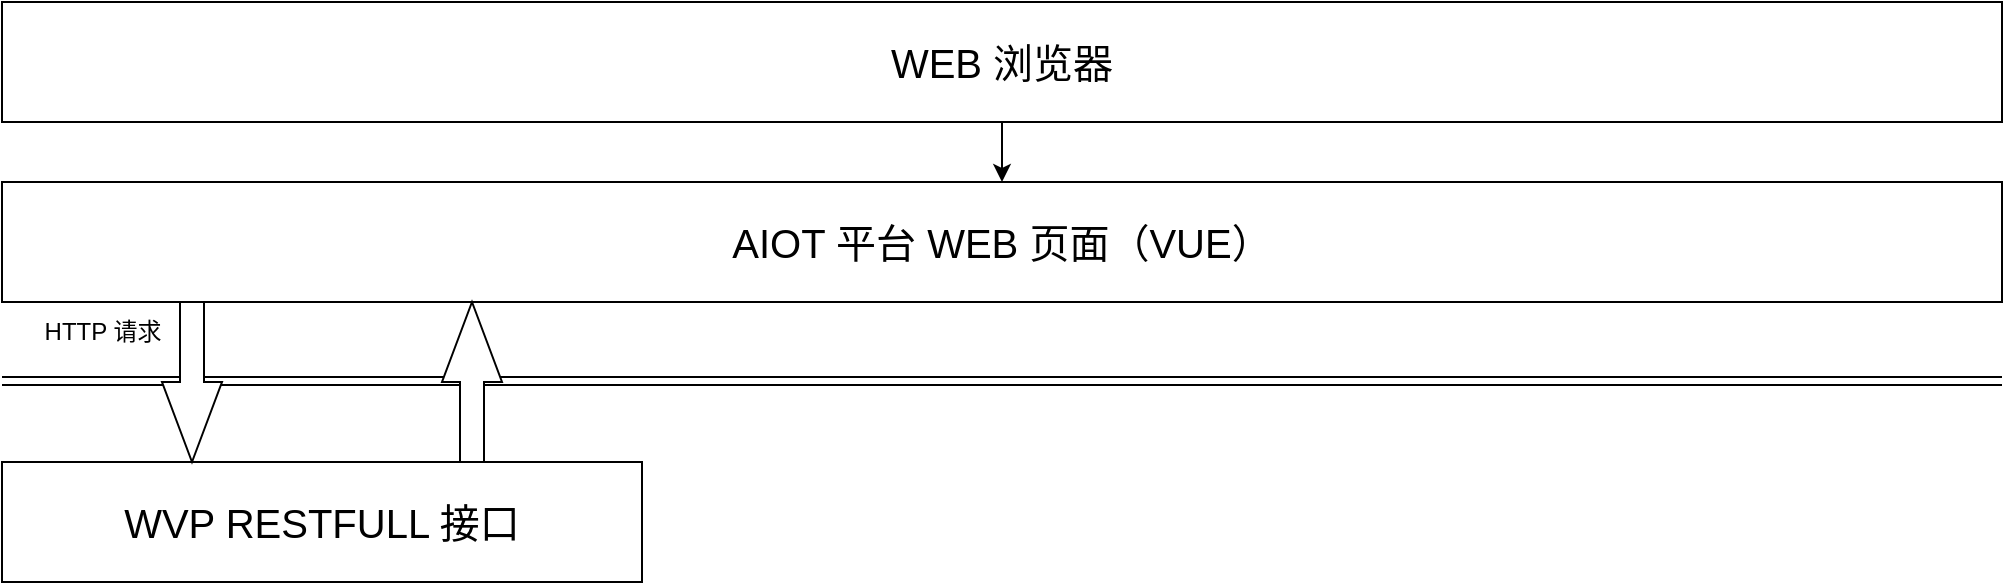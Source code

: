 <mxfile version="21.2.9" type="github">
  <diagram name="第 1 页" id="RFWguSqFU7d9KIG5sFXO">
    <mxGraphModel dx="1434" dy="764" grid="1" gridSize="10" guides="1" tooltips="1" connect="1" arrows="1" fold="1" page="1" pageScale="1" pageWidth="827" pageHeight="1169" math="0" shadow="0">
      <root>
        <mxCell id="0" />
        <mxCell id="1" parent="0" />
        <mxCell id="CAmoXpx6dXNARpR9r-4u-3" value="" style="edgeStyle=orthogonalEdgeStyle;rounded=0;orthogonalLoop=1;jettySize=auto;html=1;" edge="1" parent="1" source="CAmoXpx6dXNARpR9r-4u-1" target="CAmoXpx6dXNARpR9r-4u-2">
          <mxGeometry relative="1" as="geometry" />
        </mxCell>
        <mxCell id="CAmoXpx6dXNARpR9r-4u-1" value="&lt;font style=&quot;font-size: 20px;&quot;&gt;WEB 浏览器&lt;/font&gt;" style="rounded=0;whiteSpace=wrap;html=1;" vertex="1" parent="1">
          <mxGeometry x="120" y="140" width="1000" height="60" as="geometry" />
        </mxCell>
        <mxCell id="CAmoXpx6dXNARpR9r-4u-2" value="&lt;font style=&quot;font-size: 20px;&quot;&gt;AIOT 平台 WEB 页面（VUE）&lt;/font&gt;" style="rounded=0;whiteSpace=wrap;html=1;" vertex="1" parent="1">
          <mxGeometry x="120" y="230" width="1000" height="60" as="geometry" />
        </mxCell>
        <mxCell id="CAmoXpx6dXNARpR9r-4u-4" value="&lt;font style=&quot;font-size: 20px;&quot;&gt;WVP RESTFULL 接口&lt;/font&gt;" style="rounded=0;whiteSpace=wrap;html=1;" vertex="1" parent="1">
          <mxGeometry x="120" y="370" width="320" height="60" as="geometry" />
        </mxCell>
        <mxCell id="CAmoXpx6dXNARpR9r-4u-7" value="" style="shape=link;html=1;rounded=0;" edge="1" parent="1">
          <mxGeometry width="100" relative="1" as="geometry">
            <mxPoint x="120" y="329.5" as="sourcePoint" />
            <mxPoint x="1120" y="329.5" as="targetPoint" />
          </mxGeometry>
        </mxCell>
        <mxCell id="CAmoXpx6dXNARpR9r-4u-8" value="" style="html=1;shadow=0;dashed=0;align=center;verticalAlign=middle;shape=mxgraph.arrows2.arrow;dy=0.6;dx=40;direction=south;notch=0;" vertex="1" parent="1">
          <mxGeometry x="200" y="290" width="30" height="80" as="geometry" />
        </mxCell>
        <mxCell id="CAmoXpx6dXNARpR9r-4u-11" value="HTTP 请求" style="text;html=1;align=center;verticalAlign=middle;resizable=0;points=[];autosize=1;strokeColor=none;fillColor=none;" vertex="1" parent="1">
          <mxGeometry x="130" y="290" width="80" height="30" as="geometry" />
        </mxCell>
        <mxCell id="CAmoXpx6dXNARpR9r-4u-12" value="" style="html=1;shadow=0;dashed=0;align=center;verticalAlign=middle;shape=mxgraph.arrows2.arrow;dy=0.6;dx=40;direction=north;notch=0;" vertex="1" parent="1">
          <mxGeometry x="340" y="290" width="30" height="80" as="geometry" />
        </mxCell>
      </root>
    </mxGraphModel>
  </diagram>
</mxfile>
